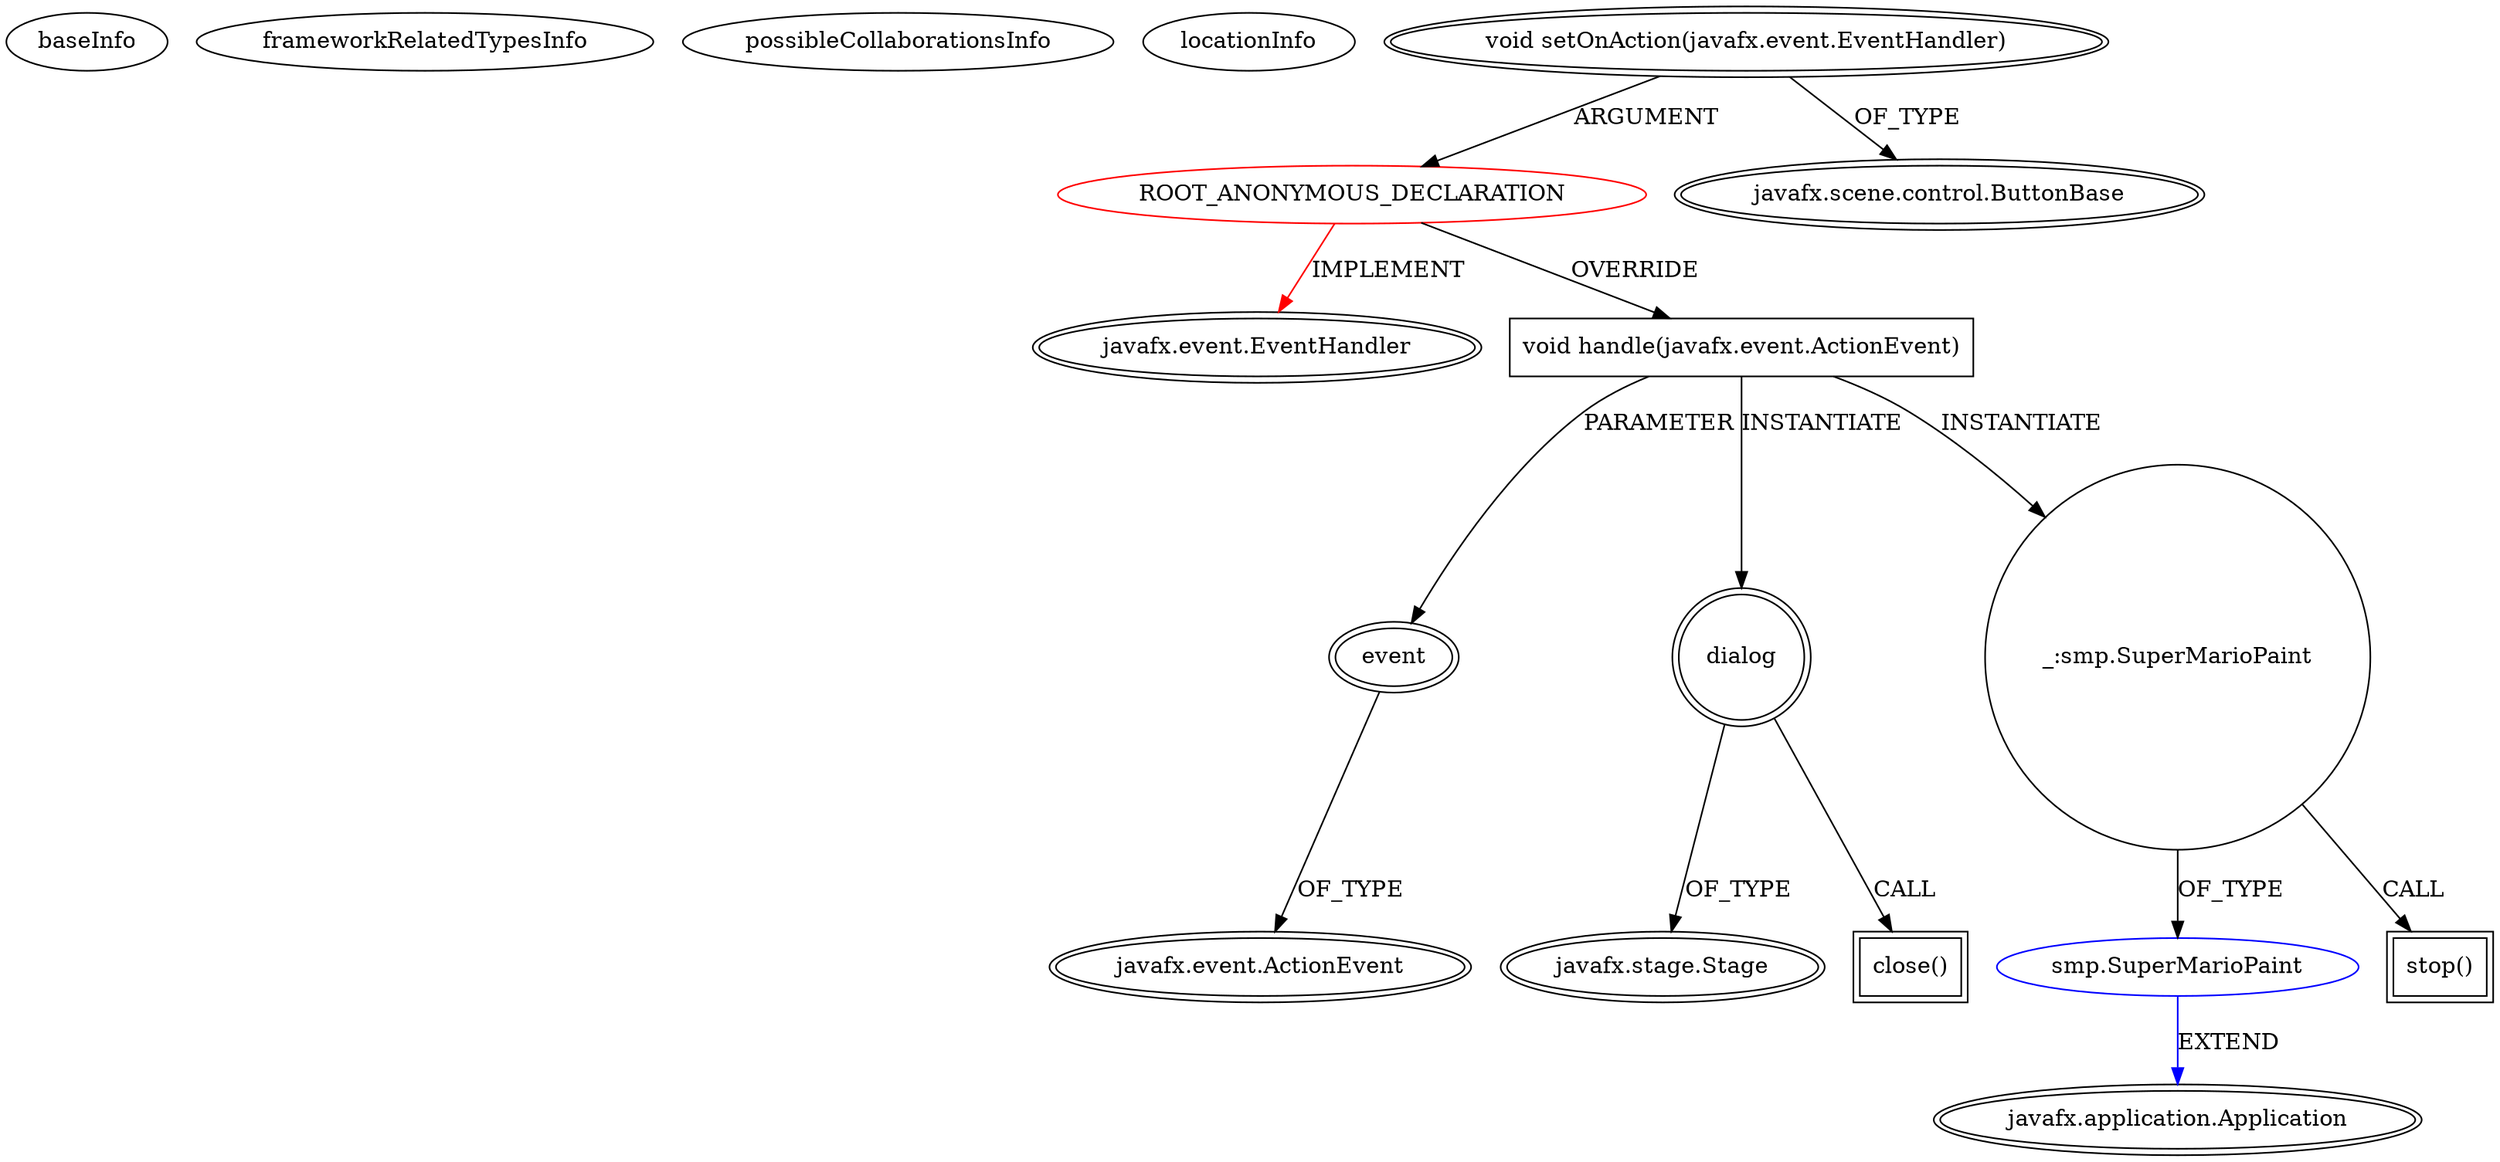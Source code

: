 digraph {
baseInfo[graphId=266,category="extension_graph",isAnonymous=true,possibleRelation=true]
frameworkRelatedTypesInfo[0="javafx.event.EventHandler"]
possibleCollaborationsInfo[0="266~OVERRIDING_METHOD_DECLARATION-METHOD_CALL-~javafx.event.EventHandler ~javafx.application.Application ~true~false"]
locationInfo[projectName="DC37-Super-Mario-Paint",filePath="/DC37-Super-Mario-Paint/Super-Mario-Paint-master/src/smp/SuperMarioPaint.java",contextSignature="void handle(javafx.stage.WindowEvent)",graphId="266"]
0[label="ROOT_ANONYMOUS_DECLARATION",vertexType="ROOT_ANONYMOUS_DECLARATION",isFrameworkType=false,color=red]
1[label="javafx.event.EventHandler",vertexType="FRAMEWORK_INTERFACE_TYPE",isFrameworkType=true,peripheries=2]
2[label="void setOnAction(javafx.event.EventHandler)",vertexType="OUTSIDE_CALL",isFrameworkType=true,peripheries=2]
3[label="javafx.scene.control.ButtonBase",vertexType="FRAMEWORK_CLASS_TYPE",isFrameworkType=true,peripheries=2]
4[label="void handle(javafx.event.ActionEvent)",vertexType="OVERRIDING_METHOD_DECLARATION",isFrameworkType=false,shape=box]
5[label="event",vertexType="PARAMETER_DECLARATION",isFrameworkType=true,peripheries=2]
6[label="javafx.event.ActionEvent",vertexType="FRAMEWORK_CLASS_TYPE",isFrameworkType=true,peripheries=2]
7[label="dialog",vertexType="VARIABLE_EXPRESION",isFrameworkType=true,peripheries=2,shape=circle]
9[label="javafx.stage.Stage",vertexType="FRAMEWORK_CLASS_TYPE",isFrameworkType=true,peripheries=2]
8[label="close()",vertexType="INSIDE_CALL",isFrameworkType=true,peripheries=2,shape=box]
10[label="_:smp.SuperMarioPaint",vertexType="VARIABLE_EXPRESION",isFrameworkType=false,shape=circle]
12[label="smp.SuperMarioPaint",vertexType="REFERENCE_CLIENT_CLASS_DECLARATION",isFrameworkType=false,color=blue]
13[label="javafx.application.Application",vertexType="FRAMEWORK_CLASS_TYPE",isFrameworkType=true,peripheries=2]
11[label="stop()",vertexType="INSIDE_CALL",isFrameworkType=true,peripheries=2,shape=box]
0->1[label="IMPLEMENT",color=red]
2->0[label="ARGUMENT"]
2->3[label="OF_TYPE"]
0->4[label="OVERRIDE"]
5->6[label="OF_TYPE"]
4->5[label="PARAMETER"]
4->7[label="INSTANTIATE"]
7->9[label="OF_TYPE"]
7->8[label="CALL"]
4->10[label="INSTANTIATE"]
12->13[label="EXTEND",color=blue]
10->12[label="OF_TYPE"]
10->11[label="CALL"]
}
